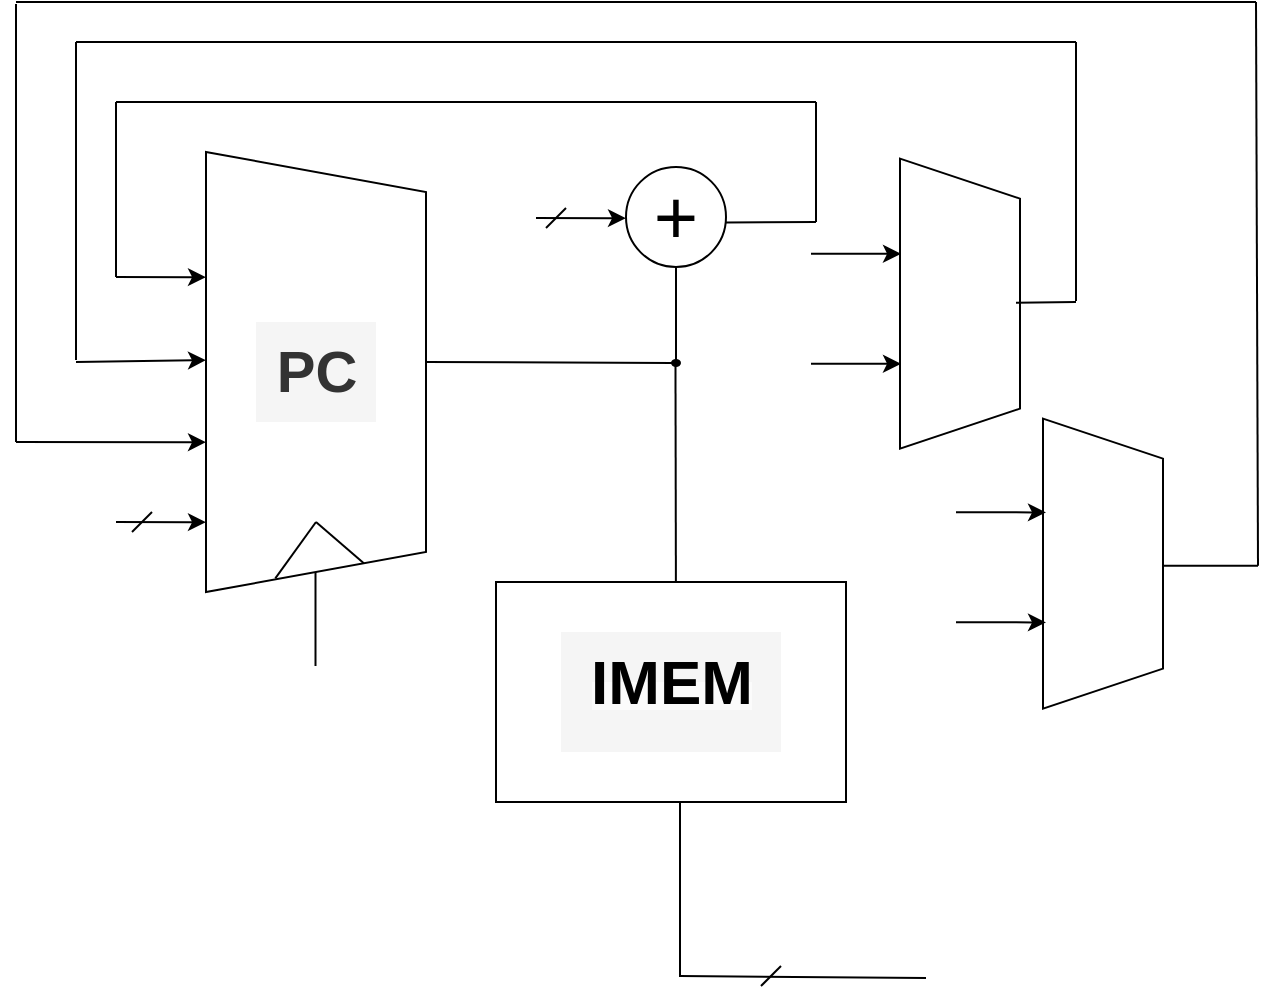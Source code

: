 <mxfile version="24.7.6">
  <diagram name="Page-1" id="TLoSAseuKL5pf1A9Ex6X">
    <mxGraphModel dx="1134" dy="736" grid="1" gridSize="10" guides="1" tooltips="1" connect="1" arrows="1" fold="1" page="1" pageScale="1" pageWidth="850" pageHeight="1100" math="0" shadow="0">
      <root>
        <mxCell id="0" />
        <mxCell id="1" parent="0" />
        <mxCell id="tNT7gsSXJeu2RwCHTV_Y-1" value="" style="shape=trapezoid;perimeter=trapezoidPerimeter;whiteSpace=wrap;html=1;fixedSize=1;rotation=90;" vertex="1" parent="1">
          <mxGeometry x="70" y="230" width="220" height="110" as="geometry" />
        </mxCell>
        <mxCell id="tNT7gsSXJeu2RwCHTV_Y-2" value="&lt;b&gt;&lt;font style=&quot;font-size: 29px;&quot;&gt;PC&lt;/font&gt;&lt;/b&gt;" style="text;html=1;align=center;verticalAlign=middle;resizable=0;points=[];autosize=1;strokeColor=none;fillColor=#f5f5f5;fontColor=#333333;" vertex="1" parent="1">
          <mxGeometry x="150" y="260" width="60" height="50" as="geometry" />
        </mxCell>
        <mxCell id="tNT7gsSXJeu2RwCHTV_Y-4" value="" style="rounded=0;whiteSpace=wrap;html=1;" vertex="1" parent="1">
          <mxGeometry x="270" y="390" width="175" height="110" as="geometry" />
        </mxCell>
        <mxCell id="tNT7gsSXJeu2RwCHTV_Y-5" value="&lt;b style=&quot;forced-color-adjust: none; color: rgb(0, 0, 0); font-family: Helvetica; font-size: 12px; font-style: normal; font-variant-ligatures: normal; font-variant-caps: normal; letter-spacing: normal; orphans: 2; text-indent: 0px; text-transform: none; widows: 2; word-spacing: 0px; -webkit-text-stroke-width: 0px; white-space: normal; background-color: rgb(251, 251, 251); text-decoration-thickness: initial; text-decoration-style: initial; text-decoration-color: initial;&quot;&gt;&lt;font style=&quot;forced-color-adjust: none; font-size: 31px;&quot;&gt;IMEM&lt;/font&gt;&lt;/b&gt;" style="text;whiteSpace=wrap;html=1;fillColor=#f5f5f5;fontColor=#333333;strokeColor=none;align=center;" vertex="1" parent="1">
          <mxGeometry x="302.5" y="415" width="110" height="60" as="geometry" />
        </mxCell>
        <mxCell id="tNT7gsSXJeu2RwCHTV_Y-7" value="" style="shape=trapezoid;perimeter=trapezoidPerimeter;whiteSpace=wrap;html=1;fixedSize=1;rotation=90;" vertex="1" parent="1">
          <mxGeometry x="429.5" y="220.82" width="145" height="60" as="geometry" />
        </mxCell>
        <mxCell id="tNT7gsSXJeu2RwCHTV_Y-8" value="" style="shape=trapezoid;perimeter=trapezoidPerimeter;whiteSpace=wrap;html=1;fixedSize=1;rotation=90;" vertex="1" parent="1">
          <mxGeometry x="501" y="350.82" width="145" height="60" as="geometry" />
        </mxCell>
        <mxCell id="tNT7gsSXJeu2RwCHTV_Y-10" value="" style="endArrow=none;html=1;rounded=0;" edge="1" parent="1" source="tNT7gsSXJeu2RwCHTV_Y-19">
          <mxGeometry width="50" height="50" relative="1" as="geometry">
            <mxPoint x="235" y="280" as="sourcePoint" />
            <mxPoint x="360" y="280" as="targetPoint" />
          </mxGeometry>
        </mxCell>
        <mxCell id="tNT7gsSXJeu2RwCHTV_Y-18" value="" style="endArrow=none;html=1;rounded=0;" edge="1" parent="1" source="tNT7gsSXJeu2RwCHTV_Y-3">
          <mxGeometry width="50" height="50" relative="1" as="geometry">
            <mxPoint x="360" y="280" as="sourcePoint" />
            <mxPoint x="359.71" y="200" as="targetPoint" />
          </mxGeometry>
        </mxCell>
        <mxCell id="tNT7gsSXJeu2RwCHTV_Y-20" value="" style="endArrow=none;html=1;rounded=0;" edge="1" parent="1" target="tNT7gsSXJeu2RwCHTV_Y-19">
          <mxGeometry width="50" height="50" relative="1" as="geometry">
            <mxPoint x="235" y="280" as="sourcePoint" />
            <mxPoint x="360" y="280" as="targetPoint" />
          </mxGeometry>
        </mxCell>
        <mxCell id="tNT7gsSXJeu2RwCHTV_Y-19" value="" style="ellipse;whiteSpace=wrap;html=1;fillColor=#000000;" vertex="1" parent="1">
          <mxGeometry x="358" y="279" width="4" height="3" as="geometry" />
        </mxCell>
        <mxCell id="tNT7gsSXJeu2RwCHTV_Y-21" value="" style="endArrow=none;html=1;rounded=0;" edge="1" parent="1" target="tNT7gsSXJeu2RwCHTV_Y-3">
          <mxGeometry width="50" height="50" relative="1" as="geometry">
            <mxPoint x="360" y="280" as="sourcePoint" />
            <mxPoint x="359.71" y="200" as="targetPoint" />
          </mxGeometry>
        </mxCell>
        <mxCell id="tNT7gsSXJeu2RwCHTV_Y-3" value="&lt;font style=&quot;font-size: 38px;&quot;&gt;+&lt;/font&gt;" style="ellipse;whiteSpace=wrap;html=1;aspect=fixed;" vertex="1" parent="1">
          <mxGeometry x="335" y="182.5" width="50" height="50" as="geometry" />
        </mxCell>
        <mxCell id="tNT7gsSXJeu2RwCHTV_Y-22" value="" style="endArrow=classic;html=1;rounded=0;" edge="1" parent="1">
          <mxGeometry width="50" height="50" relative="1" as="geometry">
            <mxPoint x="290" y="208" as="sourcePoint" />
            <mxPoint x="335" y="208.08" as="targetPoint" />
          </mxGeometry>
        </mxCell>
        <mxCell id="tNT7gsSXJeu2RwCHTV_Y-23" value="" style="endArrow=none;html=1;rounded=0;" edge="1" parent="1">
          <mxGeometry width="50" height="50" relative="1" as="geometry">
            <mxPoint x="295" y="213" as="sourcePoint" />
            <mxPoint x="305" y="203" as="targetPoint" />
          </mxGeometry>
        </mxCell>
        <mxCell id="tNT7gsSXJeu2RwCHTV_Y-24" value="" style="endArrow=none;html=1;rounded=0;" edge="1" parent="1">
          <mxGeometry width="50" height="50" relative="1" as="geometry">
            <mxPoint x="80" y="237.5" as="sourcePoint" />
            <mxPoint x="80" y="150" as="targetPoint" />
          </mxGeometry>
        </mxCell>
        <mxCell id="tNT7gsSXJeu2RwCHTV_Y-25" value="" style="endArrow=none;html=1;rounded=0;" edge="1" parent="1">
          <mxGeometry width="50" height="50" relative="1" as="geometry">
            <mxPoint x="430" y="210" as="sourcePoint" />
            <mxPoint x="430" y="150" as="targetPoint" />
          </mxGeometry>
        </mxCell>
        <mxCell id="tNT7gsSXJeu2RwCHTV_Y-27" value="" style="endArrow=none;html=1;rounded=0;" edge="1" parent="1">
          <mxGeometry width="50" height="50" relative="1" as="geometry">
            <mxPoint x="80" y="150" as="sourcePoint" />
            <mxPoint x="430" y="150" as="targetPoint" />
          </mxGeometry>
        </mxCell>
        <mxCell id="tNT7gsSXJeu2RwCHTV_Y-28" value="" style="endArrow=none;html=1;rounded=0;" edge="1" parent="1">
          <mxGeometry width="50" height="50" relative="1" as="geometry">
            <mxPoint x="385" y="210.26" as="sourcePoint" />
            <mxPoint x="430" y="210" as="targetPoint" />
          </mxGeometry>
        </mxCell>
        <mxCell id="tNT7gsSXJeu2RwCHTV_Y-30" value="" style="endArrow=classic;html=1;rounded=0;" edge="1" parent="1">
          <mxGeometry width="50" height="50" relative="1" as="geometry">
            <mxPoint x="80" y="237.5" as="sourcePoint" />
            <mxPoint x="125" y="237.58" as="targetPoint" />
          </mxGeometry>
        </mxCell>
        <mxCell id="tNT7gsSXJeu2RwCHTV_Y-31" value="" style="endArrow=classic;html=1;rounded=0;" edge="1" parent="1">
          <mxGeometry width="50" height="50" relative="1" as="geometry">
            <mxPoint x="60" y="280" as="sourcePoint" />
            <mxPoint x="125" y="279.08" as="targetPoint" />
          </mxGeometry>
        </mxCell>
        <mxCell id="tNT7gsSXJeu2RwCHTV_Y-32" value="" style="endArrow=classic;html=1;rounded=0;" edge="1" parent="1">
          <mxGeometry width="50" height="50" relative="1" as="geometry">
            <mxPoint x="30" y="320" as="sourcePoint" />
            <mxPoint x="125" y="320.08" as="targetPoint" />
          </mxGeometry>
        </mxCell>
        <mxCell id="tNT7gsSXJeu2RwCHTV_Y-33" value="" style="endArrow=classic;html=1;rounded=0;" edge="1" parent="1">
          <mxGeometry width="50" height="50" relative="1" as="geometry">
            <mxPoint x="80" y="360" as="sourcePoint" />
            <mxPoint x="125" y="360.08" as="targetPoint" />
          </mxGeometry>
        </mxCell>
        <mxCell id="tNT7gsSXJeu2RwCHTV_Y-34" value="" style="endArrow=none;html=1;rounded=0;" edge="1" parent="1">
          <mxGeometry width="50" height="50" relative="1" as="geometry">
            <mxPoint x="60" y="279" as="sourcePoint" />
            <mxPoint x="60" y="120" as="targetPoint" />
          </mxGeometry>
        </mxCell>
        <mxCell id="tNT7gsSXJeu2RwCHTV_Y-35" value="" style="endArrow=none;html=1;rounded=0;" edge="1" parent="1">
          <mxGeometry width="50" height="50" relative="1" as="geometry">
            <mxPoint x="60" y="120" as="sourcePoint" />
            <mxPoint x="560" y="120" as="targetPoint" />
          </mxGeometry>
        </mxCell>
        <mxCell id="tNT7gsSXJeu2RwCHTV_Y-36" value="" style="endArrow=none;html=1;rounded=0;" edge="1" parent="1">
          <mxGeometry width="50" height="50" relative="1" as="geometry">
            <mxPoint x="560" y="249.5" as="sourcePoint" />
            <mxPoint x="560" y="120" as="targetPoint" />
          </mxGeometry>
        </mxCell>
        <mxCell id="tNT7gsSXJeu2RwCHTV_Y-37" value="" style="endArrow=none;html=1;rounded=0;" edge="1" parent="1">
          <mxGeometry width="50" height="50" relative="1" as="geometry">
            <mxPoint x="530" y="250.4" as="sourcePoint" />
            <mxPoint x="560" y="250" as="targetPoint" />
          </mxGeometry>
        </mxCell>
        <mxCell id="tNT7gsSXJeu2RwCHTV_Y-38" value="" style="endArrow=classic;html=1;rounded=0;" edge="1" parent="1">
          <mxGeometry width="50" height="50" relative="1" as="geometry">
            <mxPoint x="427.5" y="225.82" as="sourcePoint" />
            <mxPoint x="472.5" y="225.9" as="targetPoint" />
          </mxGeometry>
        </mxCell>
        <mxCell id="tNT7gsSXJeu2RwCHTV_Y-39" value="" style="endArrow=classic;html=1;rounded=0;" edge="1" parent="1">
          <mxGeometry width="50" height="50" relative="1" as="geometry">
            <mxPoint x="427.5" y="280.82" as="sourcePoint" />
            <mxPoint x="472.5" y="280.9" as="targetPoint" />
          </mxGeometry>
        </mxCell>
        <mxCell id="tNT7gsSXJeu2RwCHTV_Y-40" value="" style="endArrow=classic;html=1;rounded=0;" edge="1" parent="1">
          <mxGeometry width="50" height="50" relative="1" as="geometry">
            <mxPoint x="500" y="355.13" as="sourcePoint" />
            <mxPoint x="545" y="355.21" as="targetPoint" />
          </mxGeometry>
        </mxCell>
        <mxCell id="tNT7gsSXJeu2RwCHTV_Y-41" value="" style="endArrow=classic;html=1;rounded=0;" edge="1" parent="1">
          <mxGeometry width="50" height="50" relative="1" as="geometry">
            <mxPoint x="500" y="410.13" as="sourcePoint" />
            <mxPoint x="545" y="410.21" as="targetPoint" />
          </mxGeometry>
        </mxCell>
        <mxCell id="tNT7gsSXJeu2RwCHTV_Y-42" value="" style="endArrow=none;html=1;rounded=0;" edge="1" parent="1">
          <mxGeometry width="50" height="50" relative="1" as="geometry">
            <mxPoint x="604" y="381.82" as="sourcePoint" />
            <mxPoint x="651" y="381.82" as="targetPoint" />
          </mxGeometry>
        </mxCell>
        <mxCell id="tNT7gsSXJeu2RwCHTV_Y-43" value="" style="endArrow=none;html=1;rounded=0;" edge="1" parent="1">
          <mxGeometry width="50" height="50" relative="1" as="geometry">
            <mxPoint x="651" y="381.82" as="sourcePoint" />
            <mxPoint x="650" y="100" as="targetPoint" />
          </mxGeometry>
        </mxCell>
        <mxCell id="tNT7gsSXJeu2RwCHTV_Y-44" value="" style="endArrow=none;html=1;rounded=0;" edge="1" parent="1">
          <mxGeometry width="50" height="50" relative="1" as="geometry">
            <mxPoint x="30" y="100" as="sourcePoint" />
            <mxPoint x="650" y="100" as="targetPoint" />
          </mxGeometry>
        </mxCell>
        <mxCell id="tNT7gsSXJeu2RwCHTV_Y-45" value="" style="endArrow=none;html=1;rounded=0;" edge="1" parent="1">
          <mxGeometry width="50" height="50" relative="1" as="geometry">
            <mxPoint x="30" y="320" as="sourcePoint" />
            <mxPoint x="30" y="101" as="targetPoint" />
          </mxGeometry>
        </mxCell>
        <mxCell id="tNT7gsSXJeu2RwCHTV_Y-46" value="" style="endArrow=none;html=1;rounded=0;" edge="1" parent="1">
          <mxGeometry width="50" height="50" relative="1" as="geometry">
            <mxPoint x="88" y="365" as="sourcePoint" />
            <mxPoint x="98" y="355" as="targetPoint" />
            <Array as="points">
              <mxPoint x="88" y="365" />
            </Array>
          </mxGeometry>
        </mxCell>
        <mxCell id="tNT7gsSXJeu2RwCHTV_Y-51" value="" style="endArrow=none;html=1;rounded=0;exitX=0.514;exitY=0;exitDx=0;exitDy=0;exitPerimeter=0;" edge="1" parent="1" source="tNT7gsSXJeu2RwCHTV_Y-4">
          <mxGeometry width="50" height="50" relative="1" as="geometry">
            <mxPoint x="360" y="380" as="sourcePoint" />
            <mxPoint x="359.74" y="282" as="targetPoint" />
          </mxGeometry>
        </mxCell>
        <mxCell id="tNT7gsSXJeu2RwCHTV_Y-53" value="" style="endArrow=none;html=1;rounded=0;exitX=0.969;exitY=0.685;exitDx=0;exitDy=0;exitPerimeter=0;" edge="1" parent="1" source="tNT7gsSXJeu2RwCHTV_Y-1">
          <mxGeometry width="50" height="50" relative="1" as="geometry">
            <mxPoint x="150" y="390" as="sourcePoint" />
            <mxPoint x="180" y="360" as="targetPoint" />
          </mxGeometry>
        </mxCell>
        <mxCell id="tNT7gsSXJeu2RwCHTV_Y-54" value="" style="endArrow=none;html=1;rounded=0;exitX=1;exitY=0.25;exitDx=0;exitDy=0;" edge="1" parent="1" source="tNT7gsSXJeu2RwCHTV_Y-1">
          <mxGeometry width="50" height="50" relative="1" as="geometry">
            <mxPoint x="200" y="390" as="sourcePoint" />
            <mxPoint x="180" y="360" as="targetPoint" />
          </mxGeometry>
        </mxCell>
        <mxCell id="tNT7gsSXJeu2RwCHTV_Y-55" value="" style="endArrow=none;html=1;rounded=0;" edge="1" parent="1">
          <mxGeometry width="50" height="50" relative="1" as="geometry">
            <mxPoint x="179.75" y="432" as="sourcePoint" />
            <mxPoint x="179.75" y="385" as="targetPoint" />
          </mxGeometry>
        </mxCell>
        <mxCell id="tNT7gsSXJeu2RwCHTV_Y-56" value="" style="endArrow=none;html=1;rounded=0;" edge="1" parent="1">
          <mxGeometry width="50" height="50" relative="1" as="geometry">
            <mxPoint x="362" y="587" as="sourcePoint" />
            <mxPoint x="485" y="588" as="targetPoint" />
          </mxGeometry>
        </mxCell>
        <mxCell id="tNT7gsSXJeu2RwCHTV_Y-57" value="" style="endArrow=none;html=1;rounded=0;" edge="1" parent="1">
          <mxGeometry width="50" height="50" relative="1" as="geometry">
            <mxPoint x="362" y="587.5" as="sourcePoint" />
            <mxPoint x="362" y="500" as="targetPoint" />
          </mxGeometry>
        </mxCell>
        <mxCell id="tNT7gsSXJeu2RwCHTV_Y-58" value="" style="endArrow=none;html=1;rounded=0;" edge="1" parent="1">
          <mxGeometry width="50" height="50" relative="1" as="geometry">
            <mxPoint x="402.5" y="592" as="sourcePoint" />
            <mxPoint x="412.5" y="582" as="targetPoint" />
            <Array as="points">
              <mxPoint x="402.5" y="592" />
            </Array>
          </mxGeometry>
        </mxCell>
      </root>
    </mxGraphModel>
  </diagram>
</mxfile>
